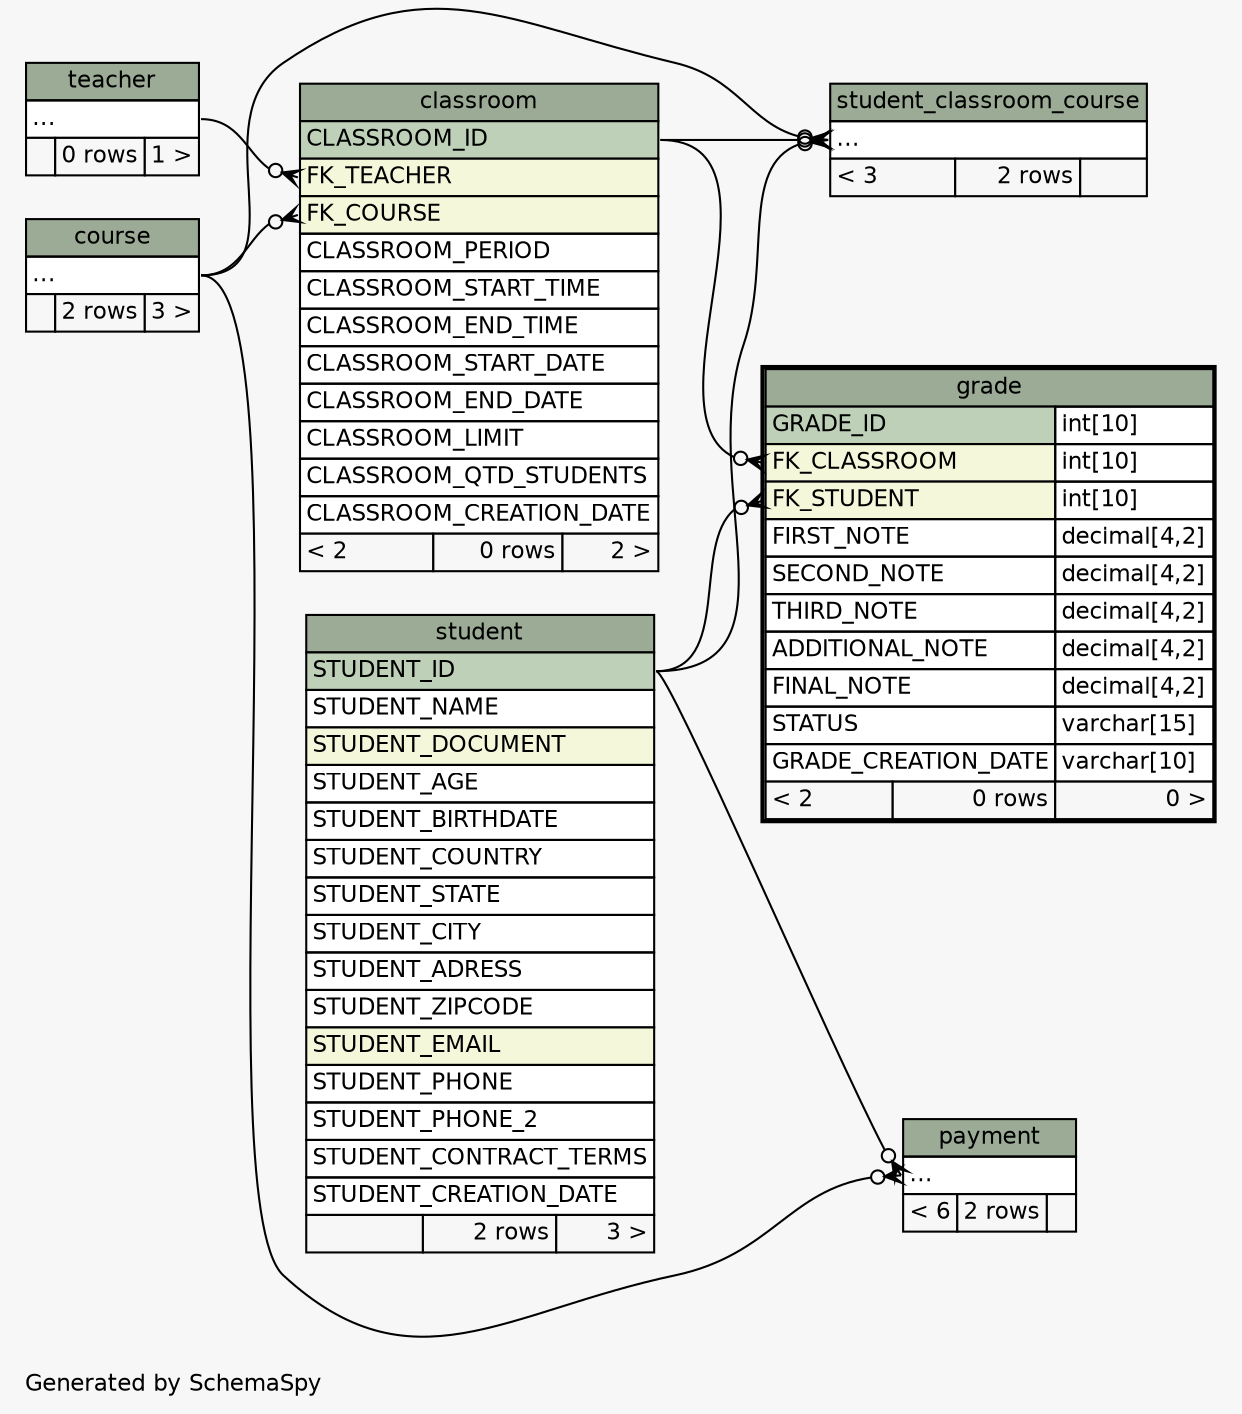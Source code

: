 // dot 7.1.0 on Windows 11 10.0
// SchemaSpy rev 590
digraph "twoDegreesRelationshipsDiagram" {
  graph [
    rankdir="RL"
    bgcolor="#f7f7f7"
    label="\nGenerated by SchemaSpy"
    labeljust="l"
    nodesep="0.18"
    ranksep="0.46"
    fontname="Helvetica"
    fontsize="11"
  ];
  node [
    fontname="Helvetica"
    fontsize="11"
    shape="plaintext"
  ];
  edge [
    arrowsize="0.8"
  ];
  "classroom":"FK_COURSE":w -> "course":"elipses":e [arrowhead=none dir=back arrowtail=crowodot];
  "classroom":"FK_TEACHER":w -> "teacher":"elipses":e [arrowhead=none dir=back arrowtail=crowodot];
  "grade":"FK_CLASSROOM":w -> "classroom":"CLASSROOM_ID":e [arrowhead=none dir=back arrowtail=crowodot];
  "grade":"FK_STUDENT":w -> "student":"STUDENT_ID":e [arrowhead=none dir=back arrowtail=crowodot];
  "payment":"elipses":w -> "course":"elipses":e [arrowhead=none dir=back arrowtail=crowodot];
  "payment":"elipses":w -> "student":"STUDENT_ID":e [arrowhead=none dir=back arrowtail=crowodot];
  "student_classroom_course":"elipses":w -> "classroom":"CLASSROOM_ID":e [arrowhead=none dir=back arrowtail=crowodot];
  "student_classroom_course":"elipses":w -> "course":"elipses":e [arrowhead=none dir=back arrowtail=crowodot];
  "student_classroom_course":"elipses":w -> "student":"STUDENT_ID":e [arrowhead=none dir=back arrowtail=crowodot];
  "classroom" [
    label=<
    <TABLE BORDER="0" CELLBORDER="1" CELLSPACING="0" BGCOLOR="#ffffff">
      <TR><TD COLSPAN="3" BGCOLOR="#9bab96" ALIGN="CENTER">classroom</TD></TR>
      <TR><TD PORT="CLASSROOM_ID" COLSPAN="3" BGCOLOR="#bed1b8" ALIGN="LEFT">CLASSROOM_ID</TD></TR>
      <TR><TD PORT="FK_TEACHER" COLSPAN="3" BGCOLOR="#f4f7da" ALIGN="LEFT">FK_TEACHER</TD></TR>
      <TR><TD PORT="FK_COURSE" COLSPAN="3" BGCOLOR="#f4f7da" ALIGN="LEFT">FK_COURSE</TD></TR>
      <TR><TD PORT="CLASSROOM_PERIOD" COLSPAN="3" ALIGN="LEFT">CLASSROOM_PERIOD</TD></TR>
      <TR><TD PORT="CLASSROOM_START_TIME" COLSPAN="3" ALIGN="LEFT">CLASSROOM_START_TIME</TD></TR>
      <TR><TD PORT="CLASSROOM_END_TIME" COLSPAN="3" ALIGN="LEFT">CLASSROOM_END_TIME</TD></TR>
      <TR><TD PORT="CLASSROOM_START_DATE" COLSPAN="3" ALIGN="LEFT">CLASSROOM_START_DATE</TD></TR>
      <TR><TD PORT="CLASSROOM_END_DATE" COLSPAN="3" ALIGN="LEFT">CLASSROOM_END_DATE</TD></TR>
      <TR><TD PORT="CLASSROOM_LIMIT" COLSPAN="3" ALIGN="LEFT">CLASSROOM_LIMIT</TD></TR>
      <TR><TD PORT="CLASSROOM_QTD_STUDENTS" COLSPAN="3" ALIGN="LEFT">CLASSROOM_QTD_STUDENTS</TD></TR>
      <TR><TD PORT="CLASSROOM_CREATION_DATE" COLSPAN="3" ALIGN="LEFT">CLASSROOM_CREATION_DATE</TD></TR>
      <TR><TD ALIGN="LEFT" BGCOLOR="#f7f7f7">&lt; 2</TD><TD ALIGN="RIGHT" BGCOLOR="#f7f7f7">0 rows</TD><TD ALIGN="RIGHT" BGCOLOR="#f7f7f7">2 &gt;</TD></TR>
    </TABLE>>
    URL="classroom.html"
    tooltip="classroom"
  ];
  "course" [
    label=<
    <TABLE BORDER="0" CELLBORDER="1" CELLSPACING="0" BGCOLOR="#ffffff">
      <TR><TD COLSPAN="3" BGCOLOR="#9bab96" ALIGN="CENTER">course</TD></TR>
      <TR><TD PORT="elipses" COLSPAN="3" ALIGN="LEFT">...</TD></TR>
      <TR><TD ALIGN="LEFT" BGCOLOR="#f7f7f7">  </TD><TD ALIGN="RIGHT" BGCOLOR="#f7f7f7">2 rows</TD><TD ALIGN="RIGHT" BGCOLOR="#f7f7f7">3 &gt;</TD></TR>
    </TABLE>>
    URL="course.html"
    tooltip="course"
  ];
  "grade" [
    label=<
    <TABLE BORDER="2" CELLBORDER="1" CELLSPACING="0" BGCOLOR="#ffffff">
      <TR><TD COLSPAN="3" BGCOLOR="#9bab96" ALIGN="CENTER">grade</TD></TR>
      <TR><TD PORT="GRADE_ID" COLSPAN="2" BGCOLOR="#bed1b8" ALIGN="LEFT">GRADE_ID</TD><TD PORT="GRADE_ID.type" ALIGN="LEFT">int[10]</TD></TR>
      <TR><TD PORT="FK_CLASSROOM" COLSPAN="2" BGCOLOR="#f4f7da" ALIGN="LEFT">FK_CLASSROOM</TD><TD PORT="FK_CLASSROOM.type" ALIGN="LEFT">int[10]</TD></TR>
      <TR><TD PORT="FK_STUDENT" COLSPAN="2" BGCOLOR="#f4f7da" ALIGN="LEFT">FK_STUDENT</TD><TD PORT="FK_STUDENT.type" ALIGN="LEFT">int[10]</TD></TR>
      <TR><TD PORT="FIRST_NOTE" COLSPAN="2" ALIGN="LEFT">FIRST_NOTE</TD><TD PORT="FIRST_NOTE.type" ALIGN="LEFT">decimal[4,2]</TD></TR>
      <TR><TD PORT="SECOND_NOTE" COLSPAN="2" ALIGN="LEFT">SECOND_NOTE</TD><TD PORT="SECOND_NOTE.type" ALIGN="LEFT">decimal[4,2]</TD></TR>
      <TR><TD PORT="THIRD_NOTE" COLSPAN="2" ALIGN="LEFT">THIRD_NOTE</TD><TD PORT="THIRD_NOTE.type" ALIGN="LEFT">decimal[4,2]</TD></TR>
      <TR><TD PORT="ADDITIONAL_NOTE" COLSPAN="2" ALIGN="LEFT">ADDITIONAL_NOTE</TD><TD PORT="ADDITIONAL_NOTE.type" ALIGN="LEFT">decimal[4,2]</TD></TR>
      <TR><TD PORT="FINAL_NOTE" COLSPAN="2" ALIGN="LEFT">FINAL_NOTE</TD><TD PORT="FINAL_NOTE.type" ALIGN="LEFT">decimal[4,2]</TD></TR>
      <TR><TD PORT="STATUS" COLSPAN="2" ALIGN="LEFT">STATUS</TD><TD PORT="STATUS.type" ALIGN="LEFT">varchar[15]</TD></TR>
      <TR><TD PORT="GRADE_CREATION_DATE" COLSPAN="2" ALIGN="LEFT">GRADE_CREATION_DATE</TD><TD PORT="GRADE_CREATION_DATE.type" ALIGN="LEFT">varchar[10]</TD></TR>
      <TR><TD ALIGN="LEFT" BGCOLOR="#f7f7f7">&lt; 2</TD><TD ALIGN="RIGHT" BGCOLOR="#f7f7f7">0 rows</TD><TD ALIGN="RIGHT" BGCOLOR="#f7f7f7">0 &gt;</TD></TR>
    </TABLE>>
    URL="grade.html"
    tooltip="grade"
  ];
  "payment" [
    label=<
    <TABLE BORDER="0" CELLBORDER="1" CELLSPACING="0" BGCOLOR="#ffffff">
      <TR><TD COLSPAN="3" BGCOLOR="#9bab96" ALIGN="CENTER">payment</TD></TR>
      <TR><TD PORT="elipses" COLSPAN="3" ALIGN="LEFT">...</TD></TR>
      <TR><TD ALIGN="LEFT" BGCOLOR="#f7f7f7">&lt; 6</TD><TD ALIGN="RIGHT" BGCOLOR="#f7f7f7">2 rows</TD><TD ALIGN="RIGHT" BGCOLOR="#f7f7f7">  </TD></TR>
    </TABLE>>
    URL="payment.html"
    tooltip="payment"
  ];
  "student" [
    label=<
    <TABLE BORDER="0" CELLBORDER="1" CELLSPACING="0" BGCOLOR="#ffffff">
      <TR><TD COLSPAN="3" BGCOLOR="#9bab96" ALIGN="CENTER">student</TD></TR>
      <TR><TD PORT="STUDENT_ID" COLSPAN="3" BGCOLOR="#bed1b8" ALIGN="LEFT">STUDENT_ID</TD></TR>
      <TR><TD PORT="STUDENT_NAME" COLSPAN="3" ALIGN="LEFT">STUDENT_NAME</TD></TR>
      <TR><TD PORT="STUDENT_DOCUMENT" COLSPAN="3" BGCOLOR="#f4f7da" ALIGN="LEFT">STUDENT_DOCUMENT</TD></TR>
      <TR><TD PORT="STUDENT_AGE" COLSPAN="3" ALIGN="LEFT">STUDENT_AGE</TD></TR>
      <TR><TD PORT="STUDENT_BIRTHDATE" COLSPAN="3" ALIGN="LEFT">STUDENT_BIRTHDATE</TD></TR>
      <TR><TD PORT="STUDENT_COUNTRY" COLSPAN="3" ALIGN="LEFT">STUDENT_COUNTRY</TD></TR>
      <TR><TD PORT="STUDENT_STATE" COLSPAN="3" ALIGN="LEFT">STUDENT_STATE</TD></TR>
      <TR><TD PORT="STUDENT_CITY" COLSPAN="3" ALIGN="LEFT">STUDENT_CITY</TD></TR>
      <TR><TD PORT="STUDENT_ADRESS" COLSPAN="3" ALIGN="LEFT">STUDENT_ADRESS</TD></TR>
      <TR><TD PORT="STUDENT_ZIPCODE" COLSPAN="3" ALIGN="LEFT">STUDENT_ZIPCODE</TD></TR>
      <TR><TD PORT="STUDENT_EMAIL" COLSPAN="3" BGCOLOR="#f4f7da" ALIGN="LEFT">STUDENT_EMAIL</TD></TR>
      <TR><TD PORT="STUDENT_PHONE" COLSPAN="3" ALIGN="LEFT">STUDENT_PHONE</TD></TR>
      <TR><TD PORT="STUDENT_PHONE_2" COLSPAN="3" ALIGN="LEFT">STUDENT_PHONE_2</TD></TR>
      <TR><TD PORT="STUDENT_CONTRACT_TERMS" COLSPAN="3" ALIGN="LEFT">STUDENT_CONTRACT_TERMS</TD></TR>
      <TR><TD PORT="STUDENT_CREATION_DATE" COLSPAN="3" ALIGN="LEFT">STUDENT_CREATION_DATE</TD></TR>
      <TR><TD ALIGN="LEFT" BGCOLOR="#f7f7f7">  </TD><TD ALIGN="RIGHT" BGCOLOR="#f7f7f7">2 rows</TD><TD ALIGN="RIGHT" BGCOLOR="#f7f7f7">3 &gt;</TD></TR>
    </TABLE>>
    URL="student.html"
    tooltip="student"
  ];
  "student_classroom_course" [
    label=<
    <TABLE BORDER="0" CELLBORDER="1" CELLSPACING="0" BGCOLOR="#ffffff">
      <TR><TD COLSPAN="3" BGCOLOR="#9bab96" ALIGN="CENTER">student_classroom_course</TD></TR>
      <TR><TD PORT="elipses" COLSPAN="3" ALIGN="LEFT">...</TD></TR>
      <TR><TD ALIGN="LEFT" BGCOLOR="#f7f7f7">&lt; 3</TD><TD ALIGN="RIGHT" BGCOLOR="#f7f7f7">2 rows</TD><TD ALIGN="RIGHT" BGCOLOR="#f7f7f7">  </TD></TR>
    </TABLE>>
    URL="student_classroom_course.html"
    tooltip="student_classroom_course"
  ];
  "teacher" [
    label=<
    <TABLE BORDER="0" CELLBORDER="1" CELLSPACING="0" BGCOLOR="#ffffff">
      <TR><TD COLSPAN="3" BGCOLOR="#9bab96" ALIGN="CENTER">teacher</TD></TR>
      <TR><TD PORT="elipses" COLSPAN="3" ALIGN="LEFT">...</TD></TR>
      <TR><TD ALIGN="LEFT" BGCOLOR="#f7f7f7">  </TD><TD ALIGN="RIGHT" BGCOLOR="#f7f7f7">0 rows</TD><TD ALIGN="RIGHT" BGCOLOR="#f7f7f7">1 &gt;</TD></TR>
    </TABLE>>
    URL="teacher.html"
    tooltip="teacher"
  ];
}
